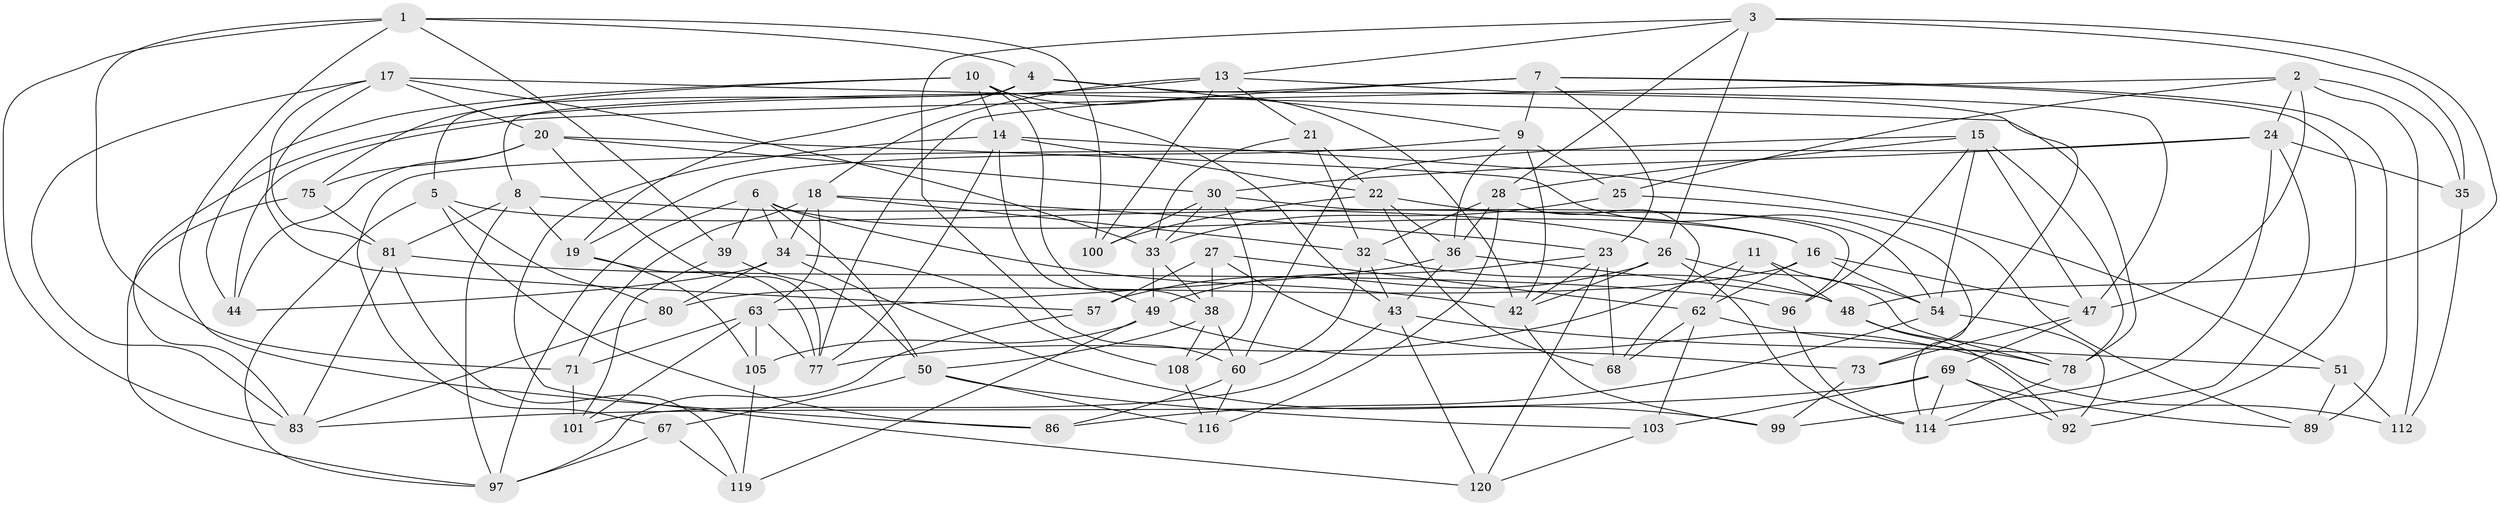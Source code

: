 // original degree distribution, {4: 1.0}
// Generated by graph-tools (version 1.1) at 2025/42/03/06/25 10:42:18]
// undirected, 75 vertices, 194 edges
graph export_dot {
graph [start="1"]
  node [color=gray90,style=filled];
  1 [super="+109"];
  2 [super="+29"];
  3 [super="+88"];
  4 [super="+74"];
  5 [super="+40"];
  6 [super="+104"];
  7 [super="+12"];
  8 [super="+94"];
  9 [super="+111"];
  10 [super="+91"];
  11;
  13 [super="+37"];
  14 [super="+85"];
  15 [super="+82"];
  16 [super="+31"];
  17 [super="+117"];
  18 [super="+98"];
  19 [super="+55"];
  20 [super="+107"];
  21;
  22 [super="+46"];
  23 [super="+61"];
  24 [super="+52"];
  25;
  26 [super="+118"];
  27;
  28 [super="+106"];
  30 [super="+41"];
  32 [super="+64"];
  33 [super="+45"];
  34 [super="+65"];
  35;
  36 [super="+84"];
  38 [super="+90"];
  39;
  42 [super="+59"];
  43 [super="+70"];
  44;
  47 [super="+53"];
  48 [super="+93"];
  49 [super="+66"];
  50 [super="+58"];
  51;
  54 [super="+56"];
  57;
  60 [super="+87"];
  62 [super="+72"];
  63 [super="+76"];
  67;
  68;
  69 [super="+79"];
  71;
  73;
  75;
  77 [super="+113"];
  78 [super="+102"];
  80;
  81 [super="+95"];
  83 [super="+110"];
  86;
  89;
  92;
  96;
  97 [super="+121"];
  99;
  100;
  101;
  103;
  105;
  108;
  112;
  114 [super="+115"];
  116;
  119;
  120;
  1 -- 86;
  1 -- 100;
  1 -- 4;
  1 -- 71;
  1 -- 39;
  1 -- 83;
  2 -- 47;
  2 -- 25;
  2 -- 112;
  2 -- 24;
  2 -- 35;
  2 -- 44;
  3 -- 60;
  3 -- 35;
  3 -- 48;
  3 -- 26;
  3 -- 28;
  3 -- 13;
  4 -- 5 [weight=2];
  4 -- 73;
  4 -- 9;
  4 -- 19;
  5 -- 80;
  5 -- 16;
  5 -- 86;
  5 -- 97;
  6 -- 39;
  6 -- 97;
  6 -- 16;
  6 -- 34;
  6 -- 50;
  6 -- 42;
  7 -- 77;
  7 -- 9;
  7 -- 23;
  7 -- 8;
  7 -- 89;
  7 -- 92;
  8 -- 19 [weight=2];
  8 -- 97;
  8 -- 26;
  8 -- 81;
  9 -- 25;
  9 -- 42;
  9 -- 19;
  9 -- 36;
  10 -- 38;
  10 -- 43;
  10 -- 75;
  10 -- 42;
  10 -- 44;
  10 -- 14;
  11 -- 77;
  11 -- 62;
  11 -- 54;
  11 -- 48;
  13 -- 21;
  13 -- 18;
  13 -- 100;
  13 -- 47;
  13 -- 83;
  14 -- 51;
  14 -- 49;
  14 -- 22;
  14 -- 120;
  14 -- 77;
  15 -- 28;
  15 -- 60;
  15 -- 54;
  15 -- 96;
  15 -- 47;
  15 -- 78;
  16 -- 62;
  16 -- 80;
  16 -- 54;
  16 -- 47;
  17 -- 33;
  17 -- 78;
  17 -- 20;
  17 -- 57;
  17 -- 83;
  17 -- 81;
  18 -- 34;
  18 -- 32;
  18 -- 71;
  18 -- 23;
  18 -- 63;
  19 -- 105;
  19 -- 77;
  20 -- 44;
  20 -- 75;
  20 -- 77;
  20 -- 30;
  20 -- 114;
  21 -- 22;
  21 -- 33;
  21 -- 32;
  22 -- 100;
  22 -- 68;
  22 -- 54;
  22 -- 36;
  23 -- 120;
  23 -- 68;
  23 -- 42;
  23 -- 49;
  24 -- 114;
  24 -- 99;
  24 -- 67;
  24 -- 35;
  24 -- 30;
  25 -- 89;
  25 -- 33;
  26 -- 78;
  26 -- 57;
  26 -- 42;
  26 -- 114;
  27 -- 112;
  27 -- 57;
  27 -- 62;
  27 -- 38;
  28 -- 68;
  28 -- 36;
  28 -- 116;
  28 -- 32;
  30 -- 96;
  30 -- 100;
  30 -- 108;
  30 -- 33;
  32 -- 43;
  32 -- 60;
  32 -- 48;
  33 -- 38;
  33 -- 49;
  34 -- 108;
  34 -- 80;
  34 -- 99;
  34 -- 44;
  35 -- 112;
  36 -- 43;
  36 -- 48;
  36 -- 63;
  38 -- 50;
  38 -- 108;
  38 -- 60;
  39 -- 101;
  39 -- 50;
  42 -- 99;
  43 -- 101;
  43 -- 120;
  43 -- 51;
  47 -- 73;
  47 -- 69;
  48 -- 92;
  48 -- 78;
  49 -- 119;
  49 -- 73;
  49 -- 105;
  50 -- 67;
  50 -- 116;
  50 -- 103;
  51 -- 112;
  51 -- 89;
  54 -- 86;
  54 -- 92;
  57 -- 97;
  60 -- 116;
  60 -- 86;
  62 -- 103;
  62 -- 78;
  62 -- 68;
  63 -- 71;
  63 -- 101;
  63 -- 105;
  63 -- 77;
  67 -- 119;
  67 -- 97;
  69 -- 92;
  69 -- 83;
  69 -- 114;
  69 -- 89;
  69 -- 103;
  71 -- 101;
  73 -- 99;
  75 -- 81;
  75 -- 97;
  78 -- 114;
  80 -- 83;
  81 -- 96;
  81 -- 119;
  81 -- 83;
  96 -- 114;
  103 -- 120;
  105 -- 119;
  108 -- 116;
}
